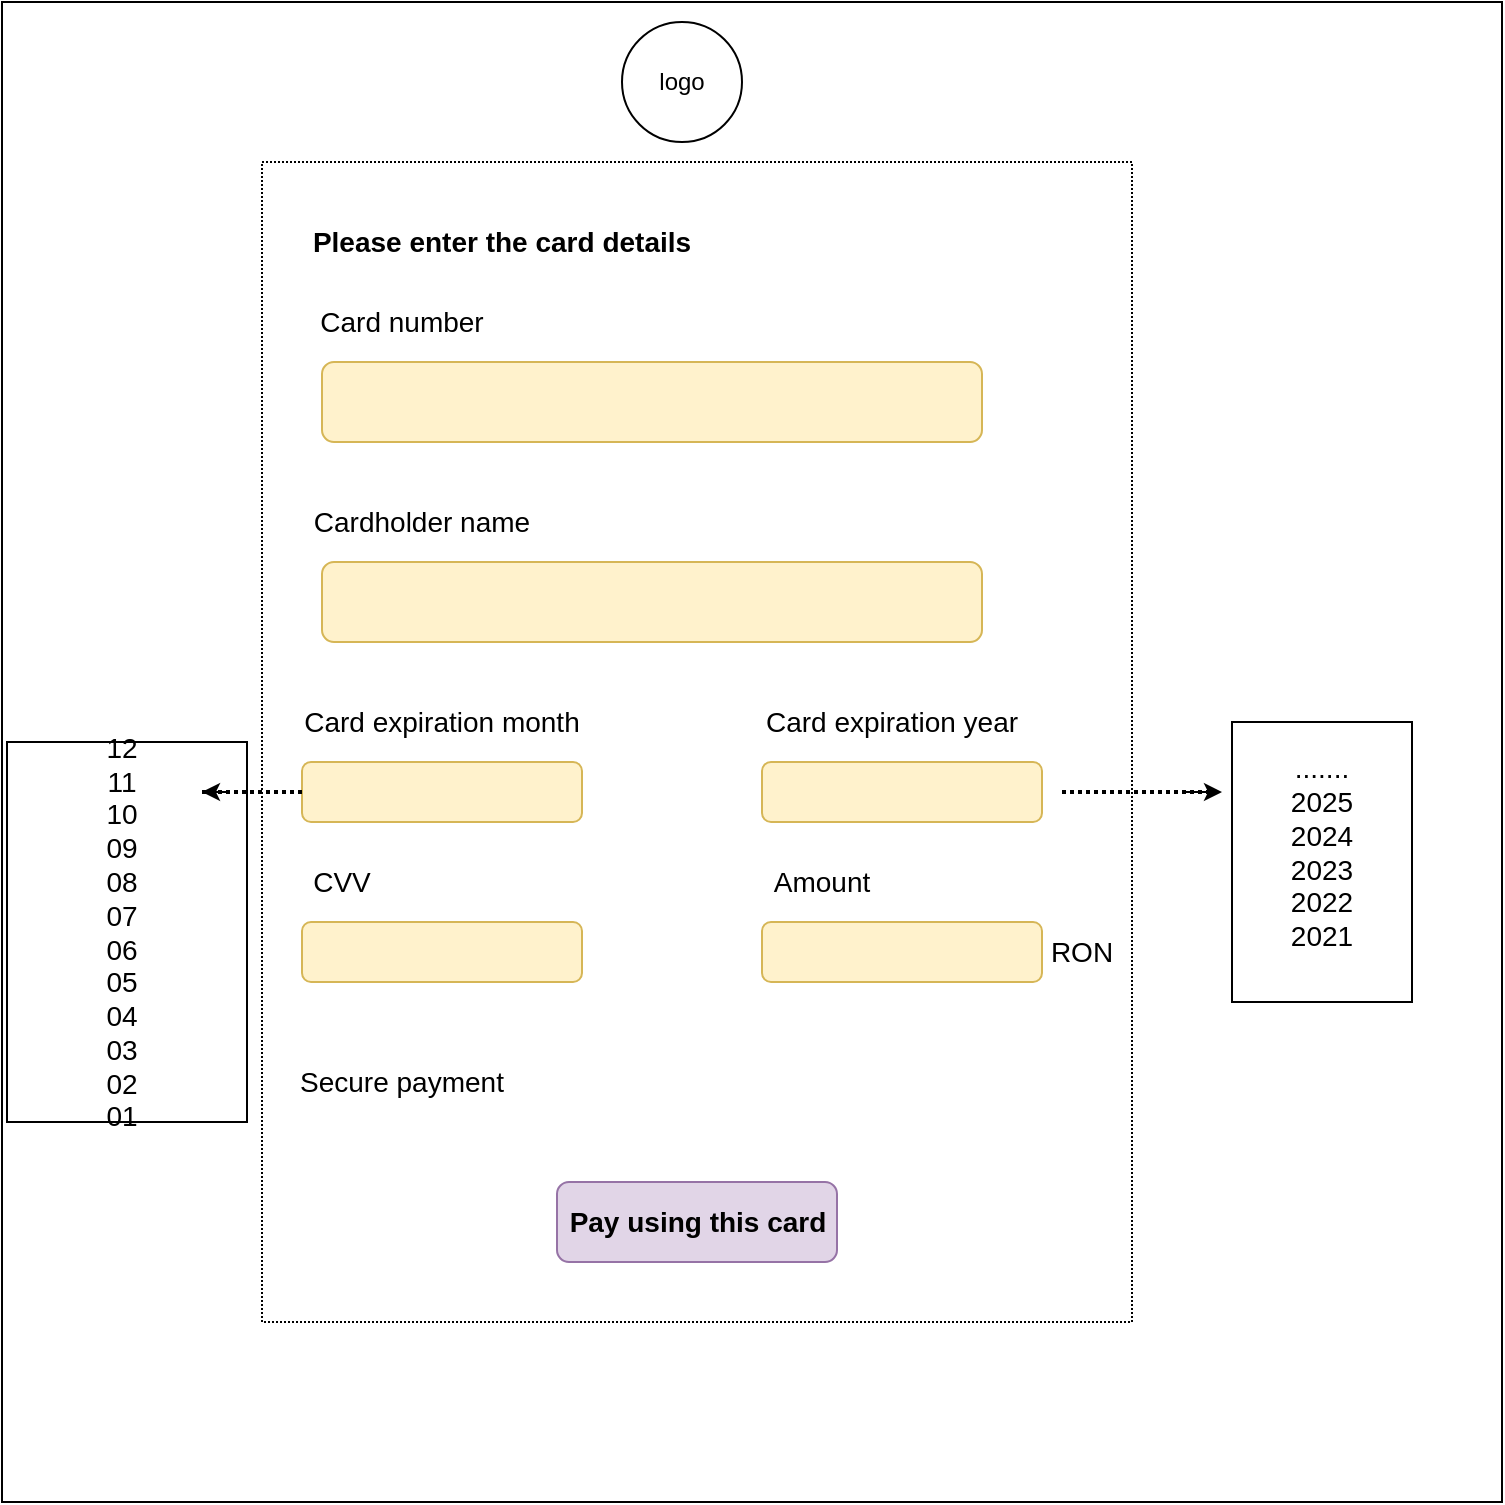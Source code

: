 <mxfile version="14.7.4" type="embed"><diagram id="7M2RcAfaeCEcHT__mrJF" name="Page-1"><mxGraphModel dx="1477" dy="614" grid="1" gridSize="10" guides="1" tooltips="1" connect="1" arrows="1" fold="1" page="1" pageScale="1" pageWidth="850" pageHeight="1100" math="0" shadow="0"><root><mxCell id="0"/><mxCell id="1" parent="0"/><mxCell id="40" value="" style="rounded=0;whiteSpace=wrap;html=1;fontSize=14;" parent="1" vertex="1"><mxGeometry x="360" y="320" width="120" height="200" as="geometry"/></mxCell><mxCell id="39" value="" style="rounded=0;whiteSpace=wrap;html=1;fontSize=14;" parent="1" vertex="1"><mxGeometry x="40" y="200" width="120" height="200" as="geometry"/></mxCell><mxCell id="2" value="" style="aspect=fixed;labelBackgroundColor=none;whiteSpace=wrap;" parent="1" vertex="1"><mxGeometry x="40" y="40" width="750" height="750" as="geometry"/></mxCell><mxCell id="3" value="logo" style="ellipse;whiteSpace=wrap;html=1;aspect=fixed;align=center;" parent="1" vertex="1"><mxGeometry x="350" y="50" width="60" height="60" as="geometry"/></mxCell><mxCell id="6" value="" style="rounded=0;whiteSpace=wrap;html=1;dashed=1;dashPattern=1 1;" parent="1" vertex="1"><mxGeometry x="170" y="120" width="435" height="580" as="geometry"/></mxCell><mxCell id="9" value="Please enter the card details" style="text;html=1;strokeColor=none;fillColor=none;align=center;verticalAlign=middle;whiteSpace=wrap;rounded=0;fontStyle=1;fontSize=14;" parent="1" vertex="1"><mxGeometry x="170" y="140" width="240" height="40" as="geometry"/></mxCell><mxCell id="10" value="Card number" style="text;html=1;strokeColor=none;fillColor=none;align=center;verticalAlign=middle;whiteSpace=wrap;rounded=0;fontStyle=0;fontSize=14;" parent="1" vertex="1"><mxGeometry x="120" y="180" width="240" height="40" as="geometry"/></mxCell><mxCell id="11" value="" style="rounded=1;whiteSpace=wrap;html=1;fontSize=14;fillColor=#fff2cc;strokeColor=#d6b656;" parent="1" vertex="1"><mxGeometry x="200" y="220" width="330" height="40" as="geometry"/></mxCell><mxCell id="12" value="Cardholder name" style="text;html=1;strokeColor=none;fillColor=none;align=center;verticalAlign=middle;whiteSpace=wrap;rounded=0;fontStyle=0;fontSize=14;" parent="1" vertex="1"><mxGeometry x="130" y="280" width="240" height="40" as="geometry"/></mxCell><mxCell id="13" value="" style="rounded=1;whiteSpace=wrap;html=1;fontSize=14;fillColor=#fff2cc;strokeColor=#d6b656;" parent="1" vertex="1"><mxGeometry x="200" y="320" width="330" height="40" as="geometry"/></mxCell><mxCell id="14" value="Card expiration month" style="text;html=1;strokeColor=none;fillColor=none;align=center;verticalAlign=middle;whiteSpace=wrap;rounded=0;fontStyle=0;fontSize=14;" parent="1" vertex="1"><mxGeometry x="140" y="380" width="240" height="40" as="geometry"/></mxCell><mxCell id="16" value="" style="rounded=1;whiteSpace=wrap;html=1;fontSize=14;fillColor=#fff2cc;strokeColor=#d6b656;" parent="1" vertex="1"><mxGeometry x="190" y="420" width="140" height="30" as="geometry"/></mxCell><mxCell id="17" value="" style="rounded=1;whiteSpace=wrap;html=1;fontSize=14;fillColor=#fff2cc;strokeColor=#d6b656;" parent="1" vertex="1"><mxGeometry x="420" y="420" width="140" height="30" as="geometry"/></mxCell><mxCell id="18" value="CVV" style="text;html=1;strokeColor=none;fillColor=none;align=center;verticalAlign=middle;whiteSpace=wrap;rounded=0;fontStyle=0;fontSize=14;" parent="1" vertex="1"><mxGeometry x="90" y="460" width="240" height="40" as="geometry"/></mxCell><mxCell id="19" value="" style="rounded=1;whiteSpace=wrap;html=1;fontSize=14;fillColor=#fff2cc;strokeColor=#d6b656;" parent="1" vertex="1"><mxGeometry x="190" y="500" width="140" height="30" as="geometry"/></mxCell><mxCell id="20" value="Secure payment" style="text;html=1;strokeColor=none;fillColor=none;align=center;verticalAlign=middle;whiteSpace=wrap;rounded=0;fontSize=14;" parent="1" vertex="1"><mxGeometry x="170" y="570" width="140" height="20" as="geometry"/></mxCell><mxCell id="24" value="" style="rounded=1;whiteSpace=wrap;html=1;fontSize=14;fillColor=#e1d5e7;strokeColor=#9673a6;" parent="1" vertex="1"><mxGeometry x="317.5" y="630" width="140" height="40" as="geometry"/></mxCell><mxCell id="36" value="" style="rounded=0;whiteSpace=wrap;html=1;fontSize=14;" parent="1" vertex="1"><mxGeometry x="655" y="400" width="90" height="140" as="geometry"/></mxCell><mxCell id="37" value=".......&lt;br&gt;2025&lt;br&gt;2024&lt;br&gt;2023&lt;br&gt;2022&lt;br&gt;2021" style="text;html=1;strokeColor=none;fillColor=none;align=center;verticalAlign=middle;whiteSpace=wrap;rounded=0;fontSize=14;labelBackgroundColor=#FFFFFF;" parent="1" vertex="1"><mxGeometry x="650" y="390" width="100" height="150" as="geometry"/></mxCell><mxCell id="41" value="" style="rounded=0;whiteSpace=wrap;html=1;fontSize=14;" parent="1" vertex="1"><mxGeometry x="42.5" y="410" width="120" height="190" as="geometry"/></mxCell><mxCell id="43" value="12&lt;br&gt;11&lt;br&gt;10&lt;br&gt;09&lt;br&gt;08&lt;br&gt;07&lt;br&gt;06&lt;br&gt;05&lt;br&gt;04&lt;br&gt;03&lt;br&gt;02&lt;br&gt;01" style="text;html=1;strokeColor=none;fillColor=none;align=center;verticalAlign=middle;whiteSpace=wrap;rounded=0;fontSize=14;" parent="1" vertex="1"><mxGeometry x="50" y="410" width="100" height="190" as="geometry"/></mxCell><mxCell id="44" style="edgeStyle=orthogonalEdgeStyle;rounded=0;orthogonalLoop=1;jettySize=auto;html=1;exitX=0.5;exitY=1;exitDx=0;exitDy=0;fontSize=14;" parent="1" source="37" target="37" edge="1"><mxGeometry relative="1" as="geometry"/></mxCell><mxCell id="47" value="" style="line;strokeWidth=2;html=1;dashed=1;dashPattern=1 1;fontSize=14;" parent="1" vertex="1"><mxGeometry x="140" y="430" width="50" height="10" as="geometry"/></mxCell><mxCell id="48" style="edgeStyle=orthogonalEdgeStyle;rounded=0;orthogonalLoop=1;jettySize=auto;html=1;exitX=0.25;exitY=0.5;exitDx=0;exitDy=0;exitPerimeter=0;entryX=0;entryY=0.5;entryDx=0;entryDy=0;entryPerimeter=0;fontSize=14;" parent="1" source="47" target="47" edge="1"><mxGeometry relative="1" as="geometry"/></mxCell><mxCell id="66" value="" style="line;strokeWidth=2;html=1;dashed=1;dashPattern=1 1;fontSize=14;" parent="1" vertex="1"><mxGeometry x="570" y="425" width="80" height="20" as="geometry"/></mxCell><mxCell id="68" style="edgeStyle=orthogonalEdgeStyle;rounded=0;orthogonalLoop=1;jettySize=auto;html=1;exitX=0.75;exitY=0.5;exitDx=0;exitDy=0;exitPerimeter=0;entryX=1;entryY=0.5;entryDx=0;entryDy=0;entryPerimeter=0;fontSize=14;" parent="1" source="66" target="66" edge="1"><mxGeometry relative="1" as="geometry"/></mxCell><mxCell id="69" value="Amount" style="text;html=1;strokeColor=none;fillColor=none;align=center;verticalAlign=middle;whiteSpace=wrap;rounded=0;fontStyle=0;fontSize=14;" parent="1" vertex="1"><mxGeometry x="330" y="460" width="240" height="40" as="geometry"/></mxCell><mxCell id="70" value="" style="rounded=1;whiteSpace=wrap;html=1;fontSize=14;fillColor=#fff2cc;strokeColor=#d6b656;" parent="1" vertex="1"><mxGeometry x="420" y="500" width="140" height="30" as="geometry"/></mxCell><mxCell id="72" value="RON" style="text;html=1;strokeColor=none;fillColor=none;align=center;verticalAlign=middle;whiteSpace=wrap;rounded=0;dashed=1;dashPattern=1 1;fontSize=14;" parent="1" vertex="1"><mxGeometry x="560" y="505" width="40" height="20" as="geometry"/></mxCell><mxCell id="75" value="Pay using this card" style="text;html=1;strokeColor=none;fillColor=none;align=center;verticalAlign=middle;whiteSpace=wrap;rounded=0;dashed=1;dashPattern=1 1;fontSize=14;fontStyle=1" parent="1" vertex="1"><mxGeometry x="317.5" y="640" width="140" height="20" as="geometry"/></mxCell><mxCell id="79" value="Card expiration year" style="text;html=1;strokeColor=none;fillColor=none;align=center;verticalAlign=middle;whiteSpace=wrap;rounded=0;fontStyle=0;fontSize=14;" parent="1" vertex="1"><mxGeometry x="365" y="380" width="240" height="40" as="geometry"/></mxCell></root></mxGraphModel></diagram></mxfile>